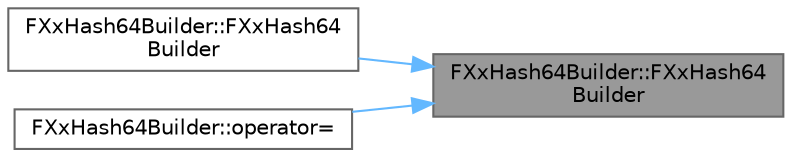 digraph "FXxHash64Builder::FXxHash64Builder"
{
 // INTERACTIVE_SVG=YES
 // LATEX_PDF_SIZE
  bgcolor="transparent";
  edge [fontname=Helvetica,fontsize=10,labelfontname=Helvetica,labelfontsize=10];
  node [fontname=Helvetica,fontsize=10,shape=box,height=0.2,width=0.4];
  rankdir="RL";
  Node1 [id="Node000001",label="FXxHash64Builder::FXxHash64\lBuilder",height=0.2,width=0.4,color="gray40", fillcolor="grey60", style="filled", fontcolor="black",tooltip=" "];
  Node1 -> Node2 [id="edge1_Node000001_Node000002",dir="back",color="steelblue1",style="solid",tooltip=" "];
  Node2 [id="Node000002",label="FXxHash64Builder::FXxHash64\lBuilder",height=0.2,width=0.4,color="grey40", fillcolor="white", style="filled",URL="$d0/dfe/classFXxHash64Builder.html#a8200a062535cfaaeba0a07b58b921b3d",tooltip=" "];
  Node1 -> Node3 [id="edge2_Node000001_Node000003",dir="back",color="steelblue1",style="solid",tooltip=" "];
  Node3 [id="Node000003",label="FXxHash64Builder::operator=",height=0.2,width=0.4,color="grey40", fillcolor="white", style="filled",URL="$d0/dfe/classFXxHash64Builder.html#aeeb21fbec07085a2cbe749fbc5604d06",tooltip=" "];
}
